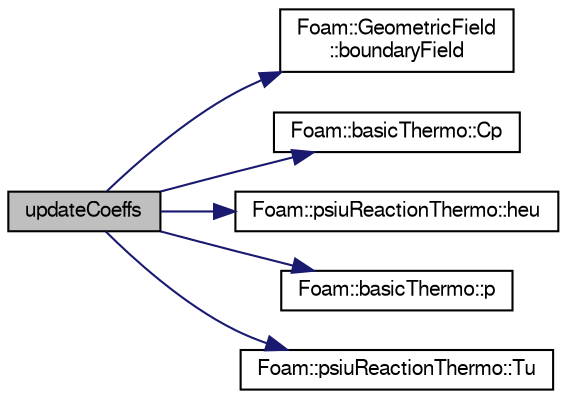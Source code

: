 digraph "updateCoeffs"
{
  bgcolor="transparent";
  edge [fontname="FreeSans",fontsize="10",labelfontname="FreeSans",labelfontsize="10"];
  node [fontname="FreeSans",fontsize="10",shape=record];
  rankdir="LR";
  Node1 [label="updateCoeffs",height=0.2,width=0.4,color="black", fillcolor="grey75", style="filled" fontcolor="black"];
  Node1 -> Node2 [color="midnightblue",fontsize="10",style="solid",fontname="FreeSans"];
  Node2 [label="Foam::GeometricField\l::boundaryField",height=0.2,width=0.4,color="black",URL="$a00896.html#a3c6c1a789b48ea0c5e8bff64f9c14f2d",tooltip="Return reference to GeometricBoundaryField. "];
  Node1 -> Node3 [color="midnightblue",fontsize="10",style="solid",fontname="FreeSans"];
  Node3 [label="Foam::basicThermo::Cp",height=0.2,width=0.4,color="black",URL="$a00115.html#aeb42ae5d3914853483e7ef6b13e2ef75",tooltip="Heat capacity at constant pressure [J/kg/K]. "];
  Node1 -> Node4 [color="midnightblue",fontsize="10",style="solid",fontname="FreeSans"];
  Node4 [label="Foam::psiuReactionThermo::heu",height=0.2,width=0.4,color="black",URL="$a01958.html#a31b3705d0c700f594439e89b871acdf3",tooltip="Unburnt gas enthalpy [J/kg]. "];
  Node1 -> Node5 [color="midnightblue",fontsize="10",style="solid",fontname="FreeSans"];
  Node5 [label="Foam::basicThermo::p",height=0.2,width=0.4,color="black",URL="$a00115.html#a559539638a23431ca4b538c03b46e746",tooltip="Pressure [Pa]. "];
  Node1 -> Node6 [color="midnightblue",fontsize="10",style="solid",fontname="FreeSans"];
  Node6 [label="Foam::psiuReactionThermo::Tu",height=0.2,width=0.4,color="black",URL="$a01958.html#a6585a4cf2236830ae9eab663a048c3bf",tooltip="Unburnt gas temperature [K]. "];
}
